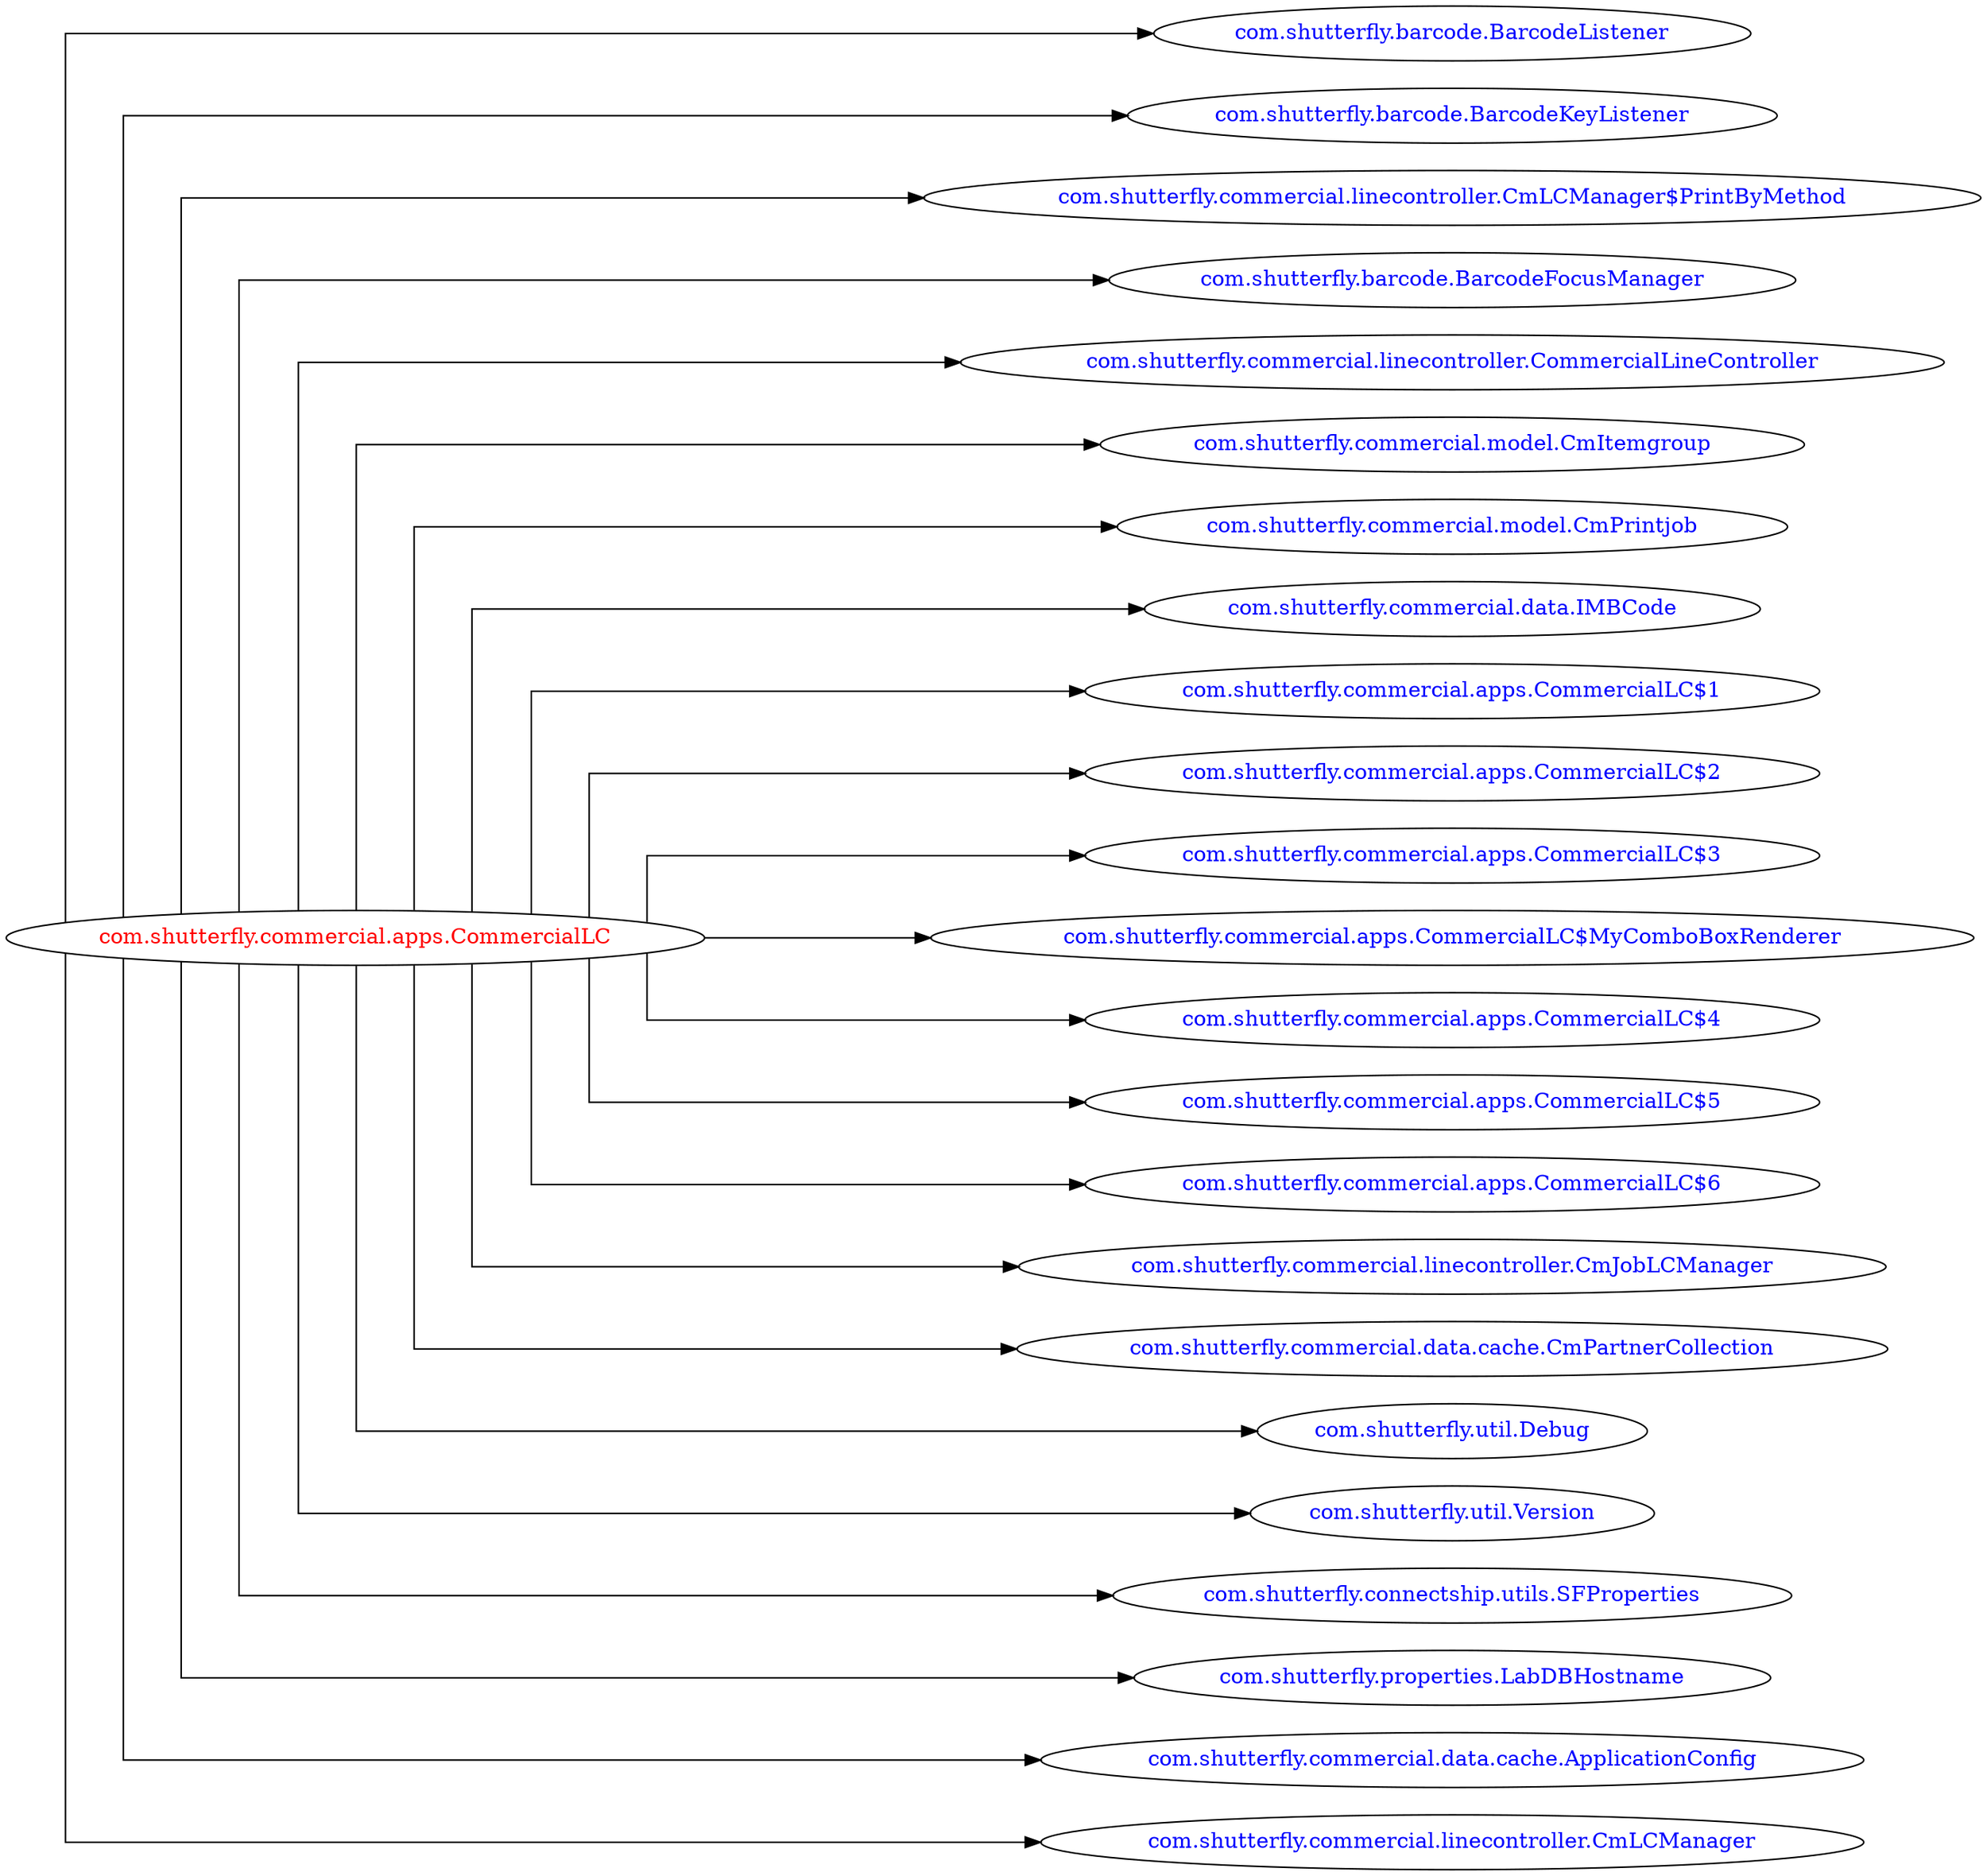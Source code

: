 digraph dependencyGraph {
 concentrate=true;
 ranksep="2.0";
 rankdir="LR"; 
 splines="ortho";
"com.shutterfly.commercial.apps.CommercialLC" [fontcolor="red"];
"com.shutterfly.barcode.BarcodeListener" [ fontcolor="blue" ];
"com.shutterfly.commercial.apps.CommercialLC"->"com.shutterfly.barcode.BarcodeListener";
"com.shutterfly.barcode.BarcodeKeyListener" [ fontcolor="blue" ];
"com.shutterfly.commercial.apps.CommercialLC"->"com.shutterfly.barcode.BarcodeKeyListener";
"com.shutterfly.commercial.linecontroller.CmLCManager$PrintByMethod" [ fontcolor="blue" ];
"com.shutterfly.commercial.apps.CommercialLC"->"com.shutterfly.commercial.linecontroller.CmLCManager$PrintByMethod";
"com.shutterfly.barcode.BarcodeFocusManager" [ fontcolor="blue" ];
"com.shutterfly.commercial.apps.CommercialLC"->"com.shutterfly.barcode.BarcodeFocusManager";
"com.shutterfly.commercial.linecontroller.CommercialLineController" [ fontcolor="blue" ];
"com.shutterfly.commercial.apps.CommercialLC"->"com.shutterfly.commercial.linecontroller.CommercialLineController";
"com.shutterfly.commercial.model.CmItemgroup" [ fontcolor="blue" ];
"com.shutterfly.commercial.apps.CommercialLC"->"com.shutterfly.commercial.model.CmItemgroup";
"com.shutterfly.commercial.model.CmPrintjob" [ fontcolor="blue" ];
"com.shutterfly.commercial.apps.CommercialLC"->"com.shutterfly.commercial.model.CmPrintjob";
"com.shutterfly.commercial.data.IMBCode" [ fontcolor="blue" ];
"com.shutterfly.commercial.apps.CommercialLC"->"com.shutterfly.commercial.data.IMBCode";
"com.shutterfly.commercial.apps.CommercialLC$1" [ fontcolor="blue" ];
"com.shutterfly.commercial.apps.CommercialLC"->"com.shutterfly.commercial.apps.CommercialLC$1";
"com.shutterfly.commercial.apps.CommercialLC$2" [ fontcolor="blue" ];
"com.shutterfly.commercial.apps.CommercialLC"->"com.shutterfly.commercial.apps.CommercialLC$2";
"com.shutterfly.commercial.apps.CommercialLC$3" [ fontcolor="blue" ];
"com.shutterfly.commercial.apps.CommercialLC"->"com.shutterfly.commercial.apps.CommercialLC$3";
"com.shutterfly.commercial.apps.CommercialLC$MyComboBoxRenderer" [ fontcolor="blue" ];
"com.shutterfly.commercial.apps.CommercialLC"->"com.shutterfly.commercial.apps.CommercialLC$MyComboBoxRenderer";
"com.shutterfly.commercial.apps.CommercialLC$4" [ fontcolor="blue" ];
"com.shutterfly.commercial.apps.CommercialLC"->"com.shutterfly.commercial.apps.CommercialLC$4";
"com.shutterfly.commercial.apps.CommercialLC$5" [ fontcolor="blue" ];
"com.shutterfly.commercial.apps.CommercialLC"->"com.shutterfly.commercial.apps.CommercialLC$5";
"com.shutterfly.commercial.apps.CommercialLC$6" [ fontcolor="blue" ];
"com.shutterfly.commercial.apps.CommercialLC"->"com.shutterfly.commercial.apps.CommercialLC$6";
"com.shutterfly.commercial.linecontroller.CmJobLCManager" [ fontcolor="blue" ];
"com.shutterfly.commercial.apps.CommercialLC"->"com.shutterfly.commercial.linecontroller.CmJobLCManager";
"com.shutterfly.commercial.data.cache.CmPartnerCollection" [ fontcolor="blue" ];
"com.shutterfly.commercial.apps.CommercialLC"->"com.shutterfly.commercial.data.cache.CmPartnerCollection";
"com.shutterfly.util.Debug" [ fontcolor="blue" ];
"com.shutterfly.commercial.apps.CommercialLC"->"com.shutterfly.util.Debug";
"com.shutterfly.util.Version" [ fontcolor="blue" ];
"com.shutterfly.commercial.apps.CommercialLC"->"com.shutterfly.util.Version";
"com.shutterfly.connectship.utils.SFProperties" [ fontcolor="blue" ];
"com.shutterfly.commercial.apps.CommercialLC"->"com.shutterfly.connectship.utils.SFProperties";
"com.shutterfly.properties.LabDBHostname" [ fontcolor="blue" ];
"com.shutterfly.commercial.apps.CommercialLC"->"com.shutterfly.properties.LabDBHostname";
"com.shutterfly.commercial.data.cache.ApplicationConfig" [ fontcolor="blue" ];
"com.shutterfly.commercial.apps.CommercialLC"->"com.shutterfly.commercial.data.cache.ApplicationConfig";
"com.shutterfly.commercial.linecontroller.CmLCManager" [ fontcolor="blue" ];
"com.shutterfly.commercial.apps.CommercialLC"->"com.shutterfly.commercial.linecontroller.CmLCManager";
}